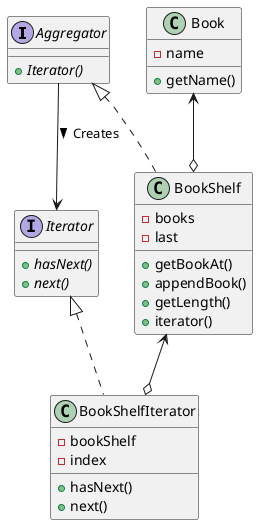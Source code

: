 @startuml singleton
interface Aggregator {
    {abstract} +Iterator()
}
interface Iterator {
    {abstract} +hasNext()
    {abstract} +next()
}
class BookShelf implements Aggregator {
    -books
    -last

    +getBookAt()
    +appendBook()
    +getLength()
    +iterator()
}
class BookShelfIterator implements Iterator {
    -bookShelf
    -index

    +hasNext()
    +next()
}
class Book {
    -name

    +getName()
}

Aggregator --> Iterator : Creates >
BookShelf <--o BookShelfIterator
Book <--o BookShelf
@enduml